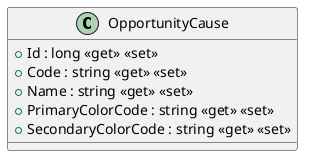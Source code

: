 @startuml
class OpportunityCause {
    + Id : long <<get>> <<set>>
    + Code : string <<get>> <<set>>
    + Name : string <<get>> <<set>>
    + PrimaryColorCode : string <<get>> <<set>>
    + SecondaryColorCode : string <<get>> <<set>>
}
@enduml
